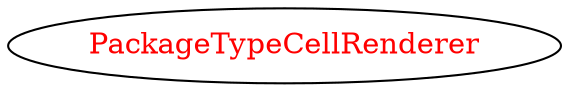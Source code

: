 digraph dependencyGraph {
 concentrate=true;
 ranksep="2.0";
 rankdir="LR"; 
 splines="ortho";
"PackageTypeCellRenderer" [fontcolor="red"];
}